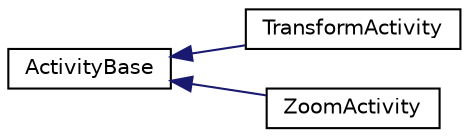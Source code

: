 digraph "Graphical Class Hierarchy"
{
 // LATEX_PDF_SIZE
  edge [fontname="Helvetica",fontsize="10",labelfontname="Helvetica",labelfontsize="10"];
  node [fontname="Helvetica",fontsize="10",shape=record];
  rankdir="LR";
  Node0 [label="ActivityBase",height=0.2,width=0.4,color="black", fillcolor="white", style="filled",URL="$class_activity_base.html",tooltip="A class that represents an activity: transformation, selection."];
  Node0 -> Node1 [dir="back",color="midnightblue",fontsize="10",style="solid",fontname="Helvetica"];
  Node1 [label="TransformActivity",height=0.2,width=0.4,color="black", fillcolor="white", style="filled",URL="$class_transform_activity.html",tooltip="An activity that represents a 3D linear transformation."];
  Node0 -> Node2 [dir="back",color="midnightblue",fontsize="10",style="solid",fontname="Helvetica"];
  Node2 [label="ZoomActivity",height=0.2,width=0.4,color="black", fillcolor="white", style="filled",URL="$class_zoom_activity.html",tooltip=" "];
}
